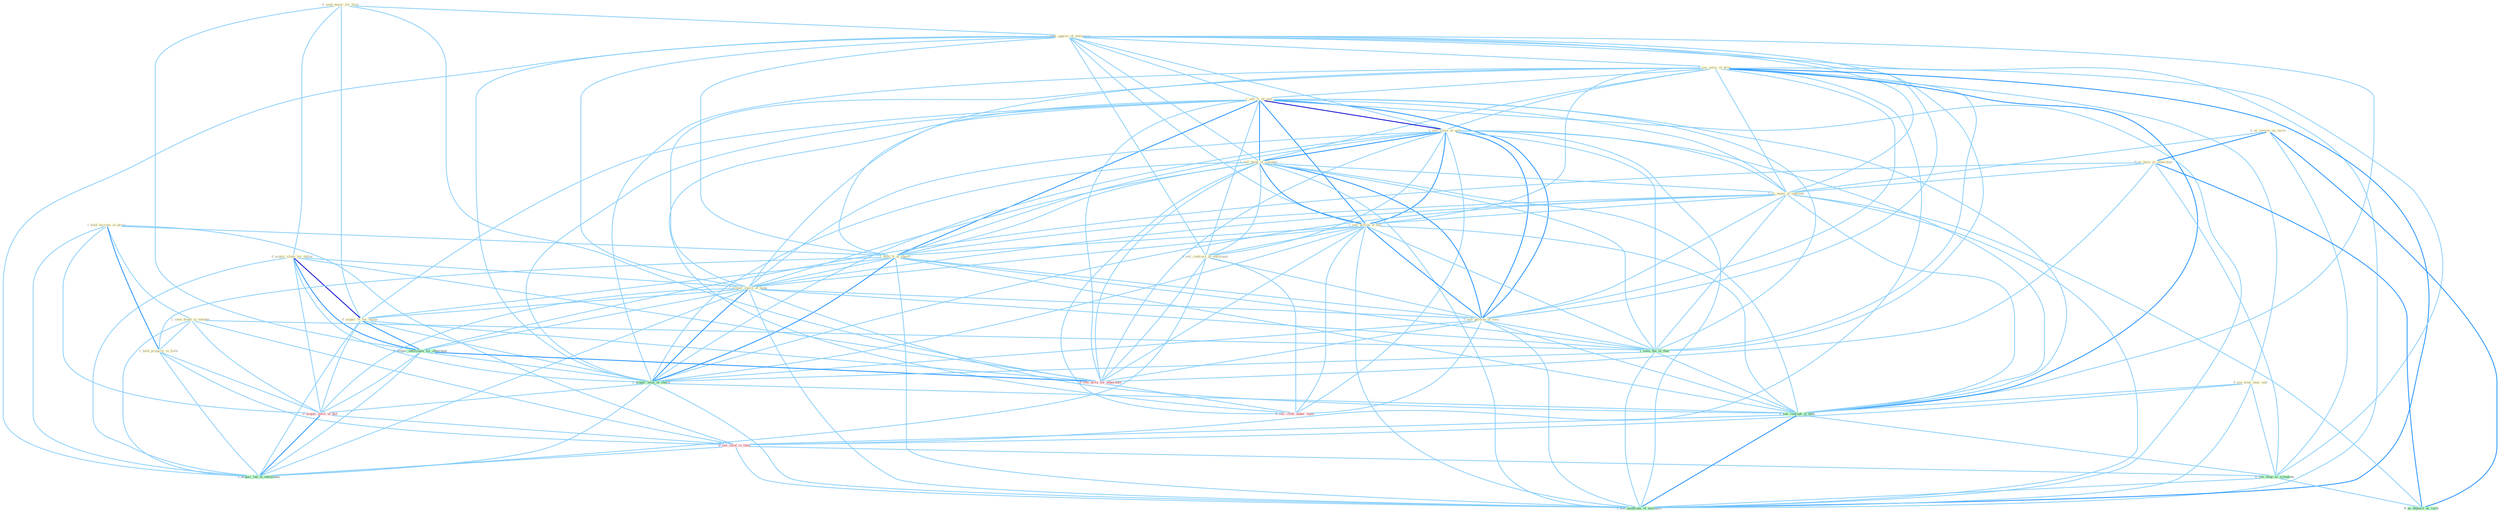Graph G{ 
    node
    [shape=polygon,style=filled,width=.5,height=.06,color="#BDFCC9",fixedsize=true,fontsize=4,
    fontcolor="#2f4f4f"];
    {node
    [color="#ffffe0", fontcolor="#8b7d6b"] "0_seek_buyer_for_facil " "0_acquir_stake_for_dollar " "1_seek_approv_of_entitynam " "1_see_veloc_of_drop " "1_sell_%_of_unit " "1_sell_some_of_unit " "0_us_review_as_tactic " "0_us_base_as_othernum " "1_hold_increas_in_price " "1_sell_bond_of_compani " "0_see_hous_near_end " "1_us_name_of_individu " "1_sell_billion_of_bill " "1_hold_%_of_share " "1_seen_doubl_in_number " "1_acquir_share_of_bank " "0_sell_contract_at_entitynam " "1_hold_properti_in_field " "1_sell_portion_of_issu " "0_acquir_%_for_dollar "}
{node [color="#fff0f5", fontcolor="#b22222"] "0_sell_divis_for_othernum " "0_sell_cloth_under_label " "0_acquir_posit_in_bid " "0_see_chief_in_futur "}
edge [color="#B0E2FF"];

	"0_seek_buyer_for_facil " -- "0_acquir_stake_for_dollar " [w="1", color="#87cefa" ];
	"0_seek_buyer_for_facil " -- "1_seek_approv_of_entitynam " [w="1", color="#87cefa" ];
	"0_seek_buyer_for_facil " -- "0_acquir_%_for_dollar " [w="1", color="#87cefa" ];
	"0_seek_buyer_for_facil " -- "0_acquir_entitynam_for_othernum " [w="1", color="#87cefa" ];
	"0_seek_buyer_for_facil " -- "0_sell_divis_for_othernum " [w="1", color="#87cefa" ];
	"0_acquir_stake_for_dollar " -- "1_acquir_share_of_bank " [w="1", color="#87cefa" ];
	"0_acquir_stake_for_dollar " -- "0_acquir_%_for_dollar " [w="3", color="#0000cd" , len=0.6];
	"0_acquir_stake_for_dollar " -- "0_acquir_entitynam_for_othernum " [w="2", color="#1e90ff" , len=0.8];
	"0_acquir_stake_for_dollar " -- "0_sell_divis_for_othernum " [w="1", color="#87cefa" ];
	"0_acquir_stake_for_dollar " -- "1_acquir_total_of_share " [w="1", color="#87cefa" ];
	"0_acquir_stake_for_dollar " -- "0_acquir_posit_in_bid " [w="1", color="#87cefa" ];
	"0_acquir_stake_for_dollar " -- "1_acquir_lab_in_entitynam " [w="1", color="#87cefa" ];
	"1_seek_approv_of_entitynam " -- "1_see_veloc_of_drop " [w="1", color="#87cefa" ];
	"1_seek_approv_of_entitynam " -- "1_sell_%_of_unit " [w="1", color="#87cefa" ];
	"1_seek_approv_of_entitynam " -- "1_sell_some_of_unit " [w="1", color="#87cefa" ];
	"1_seek_approv_of_entitynam " -- "1_sell_bond_of_compani " [w="1", color="#87cefa" ];
	"1_seek_approv_of_entitynam " -- "1_us_name_of_individu " [w="1", color="#87cefa" ];
	"1_seek_approv_of_entitynam " -- "1_sell_billion_of_bill " [w="1", color="#87cefa" ];
	"1_seek_approv_of_entitynam " -- "1_hold_%_of_share " [w="1", color="#87cefa" ];
	"1_seek_approv_of_entitynam " -- "1_acquir_share_of_bank " [w="1", color="#87cefa" ];
	"1_seek_approv_of_entitynam " -- "0_sell_contract_at_entitynam " [w="1", color="#87cefa" ];
	"1_seek_approv_of_entitynam " -- "1_sell_portion_of_issu " [w="1", color="#87cefa" ];
	"1_seek_approv_of_entitynam " -- "1_seen_the_of_that " [w="1", color="#87cefa" ];
	"1_seek_approv_of_entitynam " -- "1_acquir_total_of_share " [w="1", color="#87cefa" ];
	"1_seek_approv_of_entitynam " -- "1_see_concept_of_both " [w="1", color="#87cefa" ];
	"1_seek_approv_of_entitynam " -- "1_acquir_lab_in_entitynam " [w="1", color="#87cefa" ];
	"1_seek_approv_of_entitynam " -- "1_see_modicum_of_normalci " [w="1", color="#87cefa" ];
	"1_see_veloc_of_drop " -- "1_sell_%_of_unit " [w="1", color="#87cefa" ];
	"1_see_veloc_of_drop " -- "1_sell_some_of_unit " [w="1", color="#87cefa" ];
	"1_see_veloc_of_drop " -- "1_sell_bond_of_compani " [w="1", color="#87cefa" ];
	"1_see_veloc_of_drop " -- "0_see_hous_near_end " [w="1", color="#87cefa" ];
	"1_see_veloc_of_drop " -- "1_us_name_of_individu " [w="1", color="#87cefa" ];
	"1_see_veloc_of_drop " -- "1_sell_billion_of_bill " [w="1", color="#87cefa" ];
	"1_see_veloc_of_drop " -- "1_hold_%_of_share " [w="1", color="#87cefa" ];
	"1_see_veloc_of_drop " -- "1_acquir_share_of_bank " [w="1", color="#87cefa" ];
	"1_see_veloc_of_drop " -- "1_sell_portion_of_issu " [w="1", color="#87cefa" ];
	"1_see_veloc_of_drop " -- "1_seen_the_of_that " [w="1", color="#87cefa" ];
	"1_see_veloc_of_drop " -- "1_acquir_total_of_share " [w="1", color="#87cefa" ];
	"1_see_veloc_of_drop " -- "1_see_concept_of_both " [w="2", color="#1e90ff" , len=0.8];
	"1_see_veloc_of_drop " -- "0_see_chief_in_futur " [w="1", color="#87cefa" ];
	"1_see_veloc_of_drop " -- "0_see_shop_as_symptom " [w="1", color="#87cefa" ];
	"1_see_veloc_of_drop " -- "1_see_modicum_of_normalci " [w="2", color="#1e90ff" , len=0.8];
	"1_sell_%_of_unit " -- "1_sell_some_of_unit " [w="3", color="#0000cd" , len=0.6];
	"1_sell_%_of_unit " -- "1_sell_bond_of_compani " [w="2", color="#1e90ff" , len=0.8];
	"1_sell_%_of_unit " -- "1_us_name_of_individu " [w="1", color="#87cefa" ];
	"1_sell_%_of_unit " -- "1_sell_billion_of_bill " [w="2", color="#1e90ff" , len=0.8];
	"1_sell_%_of_unit " -- "1_hold_%_of_share " [w="2", color="#1e90ff" , len=0.8];
	"1_sell_%_of_unit " -- "1_acquir_share_of_bank " [w="1", color="#87cefa" ];
	"1_sell_%_of_unit " -- "0_sell_contract_at_entitynam " [w="1", color="#87cefa" ];
	"1_sell_%_of_unit " -- "1_sell_portion_of_issu " [w="2", color="#1e90ff" , len=0.8];
	"1_sell_%_of_unit " -- "0_acquir_%_for_dollar " [w="1", color="#87cefa" ];
	"1_sell_%_of_unit " -- "1_seen_the_of_that " [w="1", color="#87cefa" ];
	"1_sell_%_of_unit " -- "0_sell_divis_for_othernum " [w="1", color="#87cefa" ];
	"1_sell_%_of_unit " -- "1_acquir_total_of_share " [w="1", color="#87cefa" ];
	"1_sell_%_of_unit " -- "0_sell_cloth_under_label " [w="1", color="#87cefa" ];
	"1_sell_%_of_unit " -- "1_see_concept_of_both " [w="1", color="#87cefa" ];
	"1_sell_%_of_unit " -- "1_see_modicum_of_normalci " [w="1", color="#87cefa" ];
	"1_sell_some_of_unit " -- "1_sell_bond_of_compani " [w="2", color="#1e90ff" , len=0.8];
	"1_sell_some_of_unit " -- "1_us_name_of_individu " [w="1", color="#87cefa" ];
	"1_sell_some_of_unit " -- "1_sell_billion_of_bill " [w="2", color="#1e90ff" , len=0.8];
	"1_sell_some_of_unit " -- "1_hold_%_of_share " [w="1", color="#87cefa" ];
	"1_sell_some_of_unit " -- "1_acquir_share_of_bank " [w="1", color="#87cefa" ];
	"1_sell_some_of_unit " -- "0_sell_contract_at_entitynam " [w="1", color="#87cefa" ];
	"1_sell_some_of_unit " -- "1_sell_portion_of_issu " [w="2", color="#1e90ff" , len=0.8];
	"1_sell_some_of_unit " -- "1_seen_the_of_that " [w="1", color="#87cefa" ];
	"1_sell_some_of_unit " -- "0_sell_divis_for_othernum " [w="1", color="#87cefa" ];
	"1_sell_some_of_unit " -- "1_acquir_total_of_share " [w="1", color="#87cefa" ];
	"1_sell_some_of_unit " -- "0_sell_cloth_under_label " [w="1", color="#87cefa" ];
	"1_sell_some_of_unit " -- "1_see_concept_of_both " [w="1", color="#87cefa" ];
	"1_sell_some_of_unit " -- "1_see_modicum_of_normalci " [w="1", color="#87cefa" ];
	"0_us_review_as_tactic " -- "0_us_base_as_othernum " [w="2", color="#1e90ff" , len=0.8];
	"0_us_review_as_tactic " -- "1_us_name_of_individu " [w="1", color="#87cefa" ];
	"0_us_review_as_tactic " -- "0_see_shop_as_symptom " [w="1", color="#87cefa" ];
	"0_us_review_as_tactic " -- "0_us_deposit_as_cach " [w="2", color="#1e90ff" , len=0.8];
	"0_us_base_as_othernum " -- "1_us_name_of_individu " [w="1", color="#87cefa" ];
	"0_us_base_as_othernum " -- "0_acquir_entitynam_for_othernum " [w="1", color="#87cefa" ];
	"0_us_base_as_othernum " -- "0_sell_divis_for_othernum " [w="1", color="#87cefa" ];
	"0_us_base_as_othernum " -- "0_see_shop_as_symptom " [w="1", color="#87cefa" ];
	"0_us_base_as_othernum " -- "0_us_deposit_as_cach " [w="2", color="#1e90ff" , len=0.8];
	"1_hold_increas_in_price " -- "1_hold_%_of_share " [w="1", color="#87cefa" ];
	"1_hold_increas_in_price " -- "1_seen_doubl_in_number " [w="1", color="#87cefa" ];
	"1_hold_increas_in_price " -- "1_hold_properti_in_field " [w="2", color="#1e90ff" , len=0.8];
	"1_hold_increas_in_price " -- "0_acquir_posit_in_bid " [w="1", color="#87cefa" ];
	"1_hold_increas_in_price " -- "0_see_chief_in_futur " [w="1", color="#87cefa" ];
	"1_hold_increas_in_price " -- "1_acquir_lab_in_entitynam " [w="1", color="#87cefa" ];
	"1_sell_bond_of_compani " -- "1_us_name_of_individu " [w="1", color="#87cefa" ];
	"1_sell_bond_of_compani " -- "1_sell_billion_of_bill " [w="2", color="#1e90ff" , len=0.8];
	"1_sell_bond_of_compani " -- "1_hold_%_of_share " [w="1", color="#87cefa" ];
	"1_sell_bond_of_compani " -- "1_acquir_share_of_bank " [w="1", color="#87cefa" ];
	"1_sell_bond_of_compani " -- "0_sell_contract_at_entitynam " [w="1", color="#87cefa" ];
	"1_sell_bond_of_compani " -- "1_sell_portion_of_issu " [w="2", color="#1e90ff" , len=0.8];
	"1_sell_bond_of_compani " -- "1_seen_the_of_that " [w="1", color="#87cefa" ];
	"1_sell_bond_of_compani " -- "0_sell_divis_for_othernum " [w="1", color="#87cefa" ];
	"1_sell_bond_of_compani " -- "1_acquir_total_of_share " [w="1", color="#87cefa" ];
	"1_sell_bond_of_compani " -- "0_sell_cloth_under_label " [w="1", color="#87cefa" ];
	"1_sell_bond_of_compani " -- "1_see_concept_of_both " [w="1", color="#87cefa" ];
	"1_sell_bond_of_compani " -- "1_see_modicum_of_normalci " [w="1", color="#87cefa" ];
	"0_see_hous_near_end " -- "1_see_concept_of_both " [w="1", color="#87cefa" ];
	"0_see_hous_near_end " -- "0_see_chief_in_futur " [w="1", color="#87cefa" ];
	"0_see_hous_near_end " -- "0_see_shop_as_symptom " [w="1", color="#87cefa" ];
	"0_see_hous_near_end " -- "1_see_modicum_of_normalci " [w="1", color="#87cefa" ];
	"1_us_name_of_individu " -- "1_sell_billion_of_bill " [w="1", color="#87cefa" ];
	"1_us_name_of_individu " -- "1_hold_%_of_share " [w="1", color="#87cefa" ];
	"1_us_name_of_individu " -- "1_acquir_share_of_bank " [w="1", color="#87cefa" ];
	"1_us_name_of_individu " -- "1_sell_portion_of_issu " [w="1", color="#87cefa" ];
	"1_us_name_of_individu " -- "1_seen_the_of_that " [w="1", color="#87cefa" ];
	"1_us_name_of_individu " -- "1_acquir_total_of_share " [w="1", color="#87cefa" ];
	"1_us_name_of_individu " -- "1_see_concept_of_both " [w="1", color="#87cefa" ];
	"1_us_name_of_individu " -- "0_us_deposit_as_cach " [w="1", color="#87cefa" ];
	"1_us_name_of_individu " -- "1_see_modicum_of_normalci " [w="1", color="#87cefa" ];
	"1_sell_billion_of_bill " -- "1_hold_%_of_share " [w="1", color="#87cefa" ];
	"1_sell_billion_of_bill " -- "1_acquir_share_of_bank " [w="1", color="#87cefa" ];
	"1_sell_billion_of_bill " -- "0_sell_contract_at_entitynam " [w="1", color="#87cefa" ];
	"1_sell_billion_of_bill " -- "1_sell_portion_of_issu " [w="2", color="#1e90ff" , len=0.8];
	"1_sell_billion_of_bill " -- "1_seen_the_of_that " [w="1", color="#87cefa" ];
	"1_sell_billion_of_bill " -- "0_sell_divis_for_othernum " [w="1", color="#87cefa" ];
	"1_sell_billion_of_bill " -- "1_acquir_total_of_share " [w="1", color="#87cefa" ];
	"1_sell_billion_of_bill " -- "0_sell_cloth_under_label " [w="1", color="#87cefa" ];
	"1_sell_billion_of_bill " -- "1_see_concept_of_both " [w="1", color="#87cefa" ];
	"1_sell_billion_of_bill " -- "1_see_modicum_of_normalci " [w="1", color="#87cefa" ];
	"1_hold_%_of_share " -- "1_acquir_share_of_bank " [w="1", color="#87cefa" ];
	"1_hold_%_of_share " -- "1_hold_properti_in_field " [w="1", color="#87cefa" ];
	"1_hold_%_of_share " -- "1_sell_portion_of_issu " [w="1", color="#87cefa" ];
	"1_hold_%_of_share " -- "0_acquir_%_for_dollar " [w="1", color="#87cefa" ];
	"1_hold_%_of_share " -- "1_seen_the_of_that " [w="1", color="#87cefa" ];
	"1_hold_%_of_share " -- "1_acquir_total_of_share " [w="2", color="#1e90ff" , len=0.8];
	"1_hold_%_of_share " -- "1_see_concept_of_both " [w="1", color="#87cefa" ];
	"1_hold_%_of_share " -- "1_see_modicum_of_normalci " [w="1", color="#87cefa" ];
	"1_seen_doubl_in_number " -- "1_hold_properti_in_field " [w="1", color="#87cefa" ];
	"1_seen_doubl_in_number " -- "1_seen_the_of_that " [w="1", color="#87cefa" ];
	"1_seen_doubl_in_number " -- "0_acquir_posit_in_bid " [w="1", color="#87cefa" ];
	"1_seen_doubl_in_number " -- "0_see_chief_in_futur " [w="1", color="#87cefa" ];
	"1_seen_doubl_in_number " -- "1_acquir_lab_in_entitynam " [w="1", color="#87cefa" ];
	"1_acquir_share_of_bank " -- "1_sell_portion_of_issu " [w="1", color="#87cefa" ];
	"1_acquir_share_of_bank " -- "0_acquir_%_for_dollar " [w="1", color="#87cefa" ];
	"1_acquir_share_of_bank " -- "0_acquir_entitynam_for_othernum " [w="1", color="#87cefa" ];
	"1_acquir_share_of_bank " -- "1_seen_the_of_that " [w="1", color="#87cefa" ];
	"1_acquir_share_of_bank " -- "1_acquir_total_of_share " [w="2", color="#1e90ff" , len=0.8];
	"1_acquir_share_of_bank " -- "0_acquir_posit_in_bid " [w="1", color="#87cefa" ];
	"1_acquir_share_of_bank " -- "1_see_concept_of_both " [w="1", color="#87cefa" ];
	"1_acquir_share_of_bank " -- "1_acquir_lab_in_entitynam " [w="1", color="#87cefa" ];
	"1_acquir_share_of_bank " -- "1_see_modicum_of_normalci " [w="1", color="#87cefa" ];
	"0_sell_contract_at_entitynam " -- "1_sell_portion_of_issu " [w="1", color="#87cefa" ];
	"0_sell_contract_at_entitynam " -- "0_sell_divis_for_othernum " [w="1", color="#87cefa" ];
	"0_sell_contract_at_entitynam " -- "0_sell_cloth_under_label " [w="1", color="#87cefa" ];
	"0_sell_contract_at_entitynam " -- "1_acquir_lab_in_entitynam " [w="1", color="#87cefa" ];
	"1_hold_properti_in_field " -- "0_acquir_posit_in_bid " [w="1", color="#87cefa" ];
	"1_hold_properti_in_field " -- "0_see_chief_in_futur " [w="1", color="#87cefa" ];
	"1_hold_properti_in_field " -- "1_acquir_lab_in_entitynam " [w="1", color="#87cefa" ];
	"1_sell_portion_of_issu " -- "1_seen_the_of_that " [w="1", color="#87cefa" ];
	"1_sell_portion_of_issu " -- "0_sell_divis_for_othernum " [w="1", color="#87cefa" ];
	"1_sell_portion_of_issu " -- "1_acquir_total_of_share " [w="1", color="#87cefa" ];
	"1_sell_portion_of_issu " -- "0_sell_cloth_under_label " [w="1", color="#87cefa" ];
	"1_sell_portion_of_issu " -- "1_see_concept_of_both " [w="1", color="#87cefa" ];
	"1_sell_portion_of_issu " -- "1_see_modicum_of_normalci " [w="1", color="#87cefa" ];
	"0_acquir_%_for_dollar " -- "0_acquir_entitynam_for_othernum " [w="2", color="#1e90ff" , len=0.8];
	"0_acquir_%_for_dollar " -- "0_sell_divis_for_othernum " [w="1", color="#87cefa" ];
	"0_acquir_%_for_dollar " -- "1_acquir_total_of_share " [w="1", color="#87cefa" ];
	"0_acquir_%_for_dollar " -- "0_acquir_posit_in_bid " [w="1", color="#87cefa" ];
	"0_acquir_%_for_dollar " -- "1_acquir_lab_in_entitynam " [w="1", color="#87cefa" ];
	"0_acquir_entitynam_for_othernum " -- "0_sell_divis_for_othernum " [w="2", color="#1e90ff" , len=0.8];
	"0_acquir_entitynam_for_othernum " -- "1_acquir_total_of_share " [w="1", color="#87cefa" ];
	"0_acquir_entitynam_for_othernum " -- "0_acquir_posit_in_bid " [w="1", color="#87cefa" ];
	"0_acquir_entitynam_for_othernum " -- "1_acquir_lab_in_entitynam " [w="1", color="#87cefa" ];
	"1_seen_the_of_that " -- "1_acquir_total_of_share " [w="1", color="#87cefa" ];
	"1_seen_the_of_that " -- "1_see_concept_of_both " [w="1", color="#87cefa" ];
	"1_seen_the_of_that " -- "1_see_modicum_of_normalci " [w="1", color="#87cefa" ];
	"0_sell_divis_for_othernum " -- "0_sell_cloth_under_label " [w="1", color="#87cefa" ];
	"1_acquir_total_of_share " -- "0_acquir_posit_in_bid " [w="1", color="#87cefa" ];
	"1_acquir_total_of_share " -- "1_see_concept_of_both " [w="1", color="#87cefa" ];
	"1_acquir_total_of_share " -- "1_acquir_lab_in_entitynam " [w="1", color="#87cefa" ];
	"1_acquir_total_of_share " -- "1_see_modicum_of_normalci " [w="1", color="#87cefa" ];
	"0_acquir_posit_in_bid " -- "0_see_chief_in_futur " [w="1", color="#87cefa" ];
	"0_acquir_posit_in_bid " -- "1_acquir_lab_in_entitynam " [w="2", color="#1e90ff" , len=0.8];
	"1_see_concept_of_both " -- "0_see_chief_in_futur " [w="1", color="#87cefa" ];
	"1_see_concept_of_both " -- "0_see_shop_as_symptom " [w="1", color="#87cefa" ];
	"1_see_concept_of_both " -- "1_see_modicum_of_normalci " [w="2", color="#1e90ff" , len=0.8];
	"0_see_chief_in_futur " -- "0_see_shop_as_symptom " [w="1", color="#87cefa" ];
	"0_see_chief_in_futur " -- "1_acquir_lab_in_entitynam " [w="1", color="#87cefa" ];
	"0_see_chief_in_futur " -- "1_see_modicum_of_normalci " [w="1", color="#87cefa" ];
	"0_see_shop_as_symptom " -- "0_us_deposit_as_cach " [w="1", color="#87cefa" ];
	"0_see_shop_as_symptom " -- "1_see_modicum_of_normalci " [w="1", color="#87cefa" ];
}